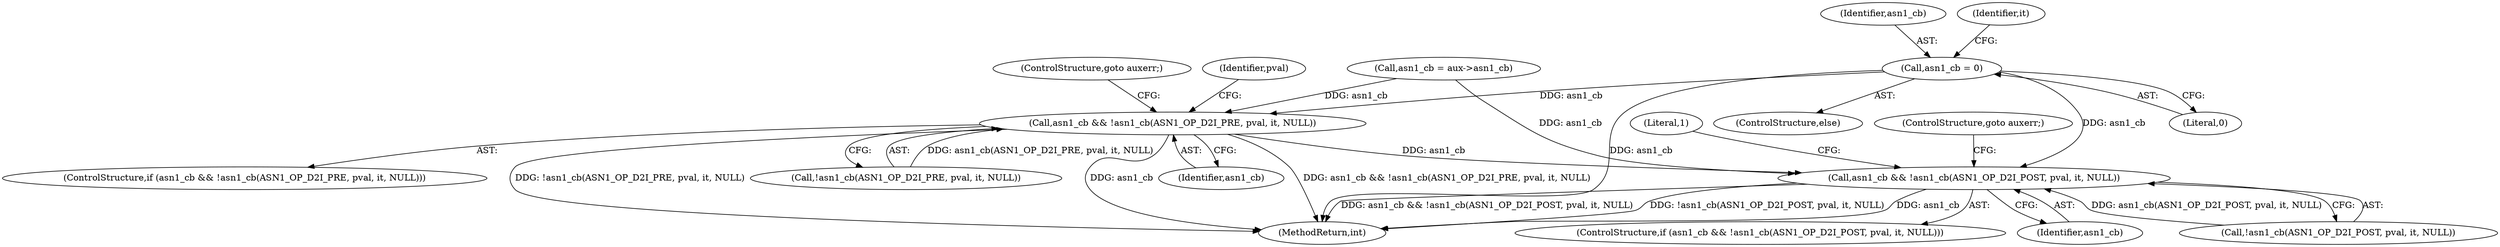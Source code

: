 digraph "0_openssl_b717b083073b6cacc0a5e2397b661678aff7ae7f@pointer" {
"1000200" [label="(Call,asn1_cb = 0)"];
"1000458" [label="(Call,asn1_cb && !asn1_cb(ASN1_OP_D2I_PRE, pval, it, NULL))"];
"1000538" [label="(Call,asn1_cb && !asn1_cb(ASN1_OP_D2I_POST, pval, it, NULL))"];
"1000458" [label="(Call,asn1_cb && !asn1_cb(ASN1_OP_D2I_PRE, pval, it, NULL))"];
"1000538" [label="(Call,asn1_cb && !asn1_cb(ASN1_OP_D2I_POST, pval, it, NULL))"];
"1000201" [label="(Identifier,asn1_cb)"];
"1000457" [label="(ControlStructure,if (asn1_cb && !asn1_cb(ASN1_OP_D2I_PRE, pval, it, NULL)))"];
"1000537" [label="(ControlStructure,if (asn1_cb && !asn1_cb(ASN1_OP_D2I_POST, pval, it, NULL)))"];
"1000548" [label="(Literal,1)"];
"1000459" [label="(Identifier,asn1_cb)"];
"1000466" [label="(ControlStructure,goto auxerr;)"];
"1000194" [label="(Call,asn1_cb = aux->asn1_cb)"];
"1000873" [label="(MethodReturn,int)"];
"1000200" [label="(Call,asn1_cb = 0)"];
"1000202" [label="(Literal,0)"];
"1000205" [label="(Identifier,it)"];
"1000471" [label="(Identifier,pval)"];
"1000540" [label="(Call,!asn1_cb(ASN1_OP_D2I_POST, pval, it, NULL))"];
"1000546" [label="(ControlStructure,goto auxerr;)"];
"1000460" [label="(Call,!asn1_cb(ASN1_OP_D2I_PRE, pval, it, NULL))"];
"1000539" [label="(Identifier,asn1_cb)"];
"1000199" [label="(ControlStructure,else)"];
"1000200" -> "1000199"  [label="AST: "];
"1000200" -> "1000202"  [label="CFG: "];
"1000201" -> "1000200"  [label="AST: "];
"1000202" -> "1000200"  [label="AST: "];
"1000205" -> "1000200"  [label="CFG: "];
"1000200" -> "1000873"  [label="DDG: asn1_cb"];
"1000200" -> "1000458"  [label="DDG: asn1_cb"];
"1000200" -> "1000538"  [label="DDG: asn1_cb"];
"1000458" -> "1000457"  [label="AST: "];
"1000458" -> "1000459"  [label="CFG: "];
"1000458" -> "1000460"  [label="CFG: "];
"1000459" -> "1000458"  [label="AST: "];
"1000460" -> "1000458"  [label="AST: "];
"1000466" -> "1000458"  [label="CFG: "];
"1000471" -> "1000458"  [label="CFG: "];
"1000458" -> "1000873"  [label="DDG: !asn1_cb(ASN1_OP_D2I_PRE, pval, it, NULL)"];
"1000458" -> "1000873"  [label="DDG: asn1_cb"];
"1000458" -> "1000873"  [label="DDG: asn1_cb && !asn1_cb(ASN1_OP_D2I_PRE, pval, it, NULL)"];
"1000194" -> "1000458"  [label="DDG: asn1_cb"];
"1000460" -> "1000458"  [label="DDG: asn1_cb(ASN1_OP_D2I_PRE, pval, it, NULL)"];
"1000458" -> "1000538"  [label="DDG: asn1_cb"];
"1000538" -> "1000537"  [label="AST: "];
"1000538" -> "1000539"  [label="CFG: "];
"1000538" -> "1000540"  [label="CFG: "];
"1000539" -> "1000538"  [label="AST: "];
"1000540" -> "1000538"  [label="AST: "];
"1000546" -> "1000538"  [label="CFG: "];
"1000548" -> "1000538"  [label="CFG: "];
"1000538" -> "1000873"  [label="DDG: !asn1_cb(ASN1_OP_D2I_POST, pval, it, NULL)"];
"1000538" -> "1000873"  [label="DDG: asn1_cb"];
"1000538" -> "1000873"  [label="DDG: asn1_cb && !asn1_cb(ASN1_OP_D2I_POST, pval, it, NULL)"];
"1000194" -> "1000538"  [label="DDG: asn1_cb"];
"1000540" -> "1000538"  [label="DDG: asn1_cb(ASN1_OP_D2I_POST, pval, it, NULL)"];
}
